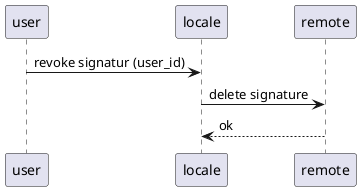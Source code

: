 @startuml

user -> locale : revoke signatur (user_id)
locale -> remote : delete signature 
locale <-- remote :ok

@enduml